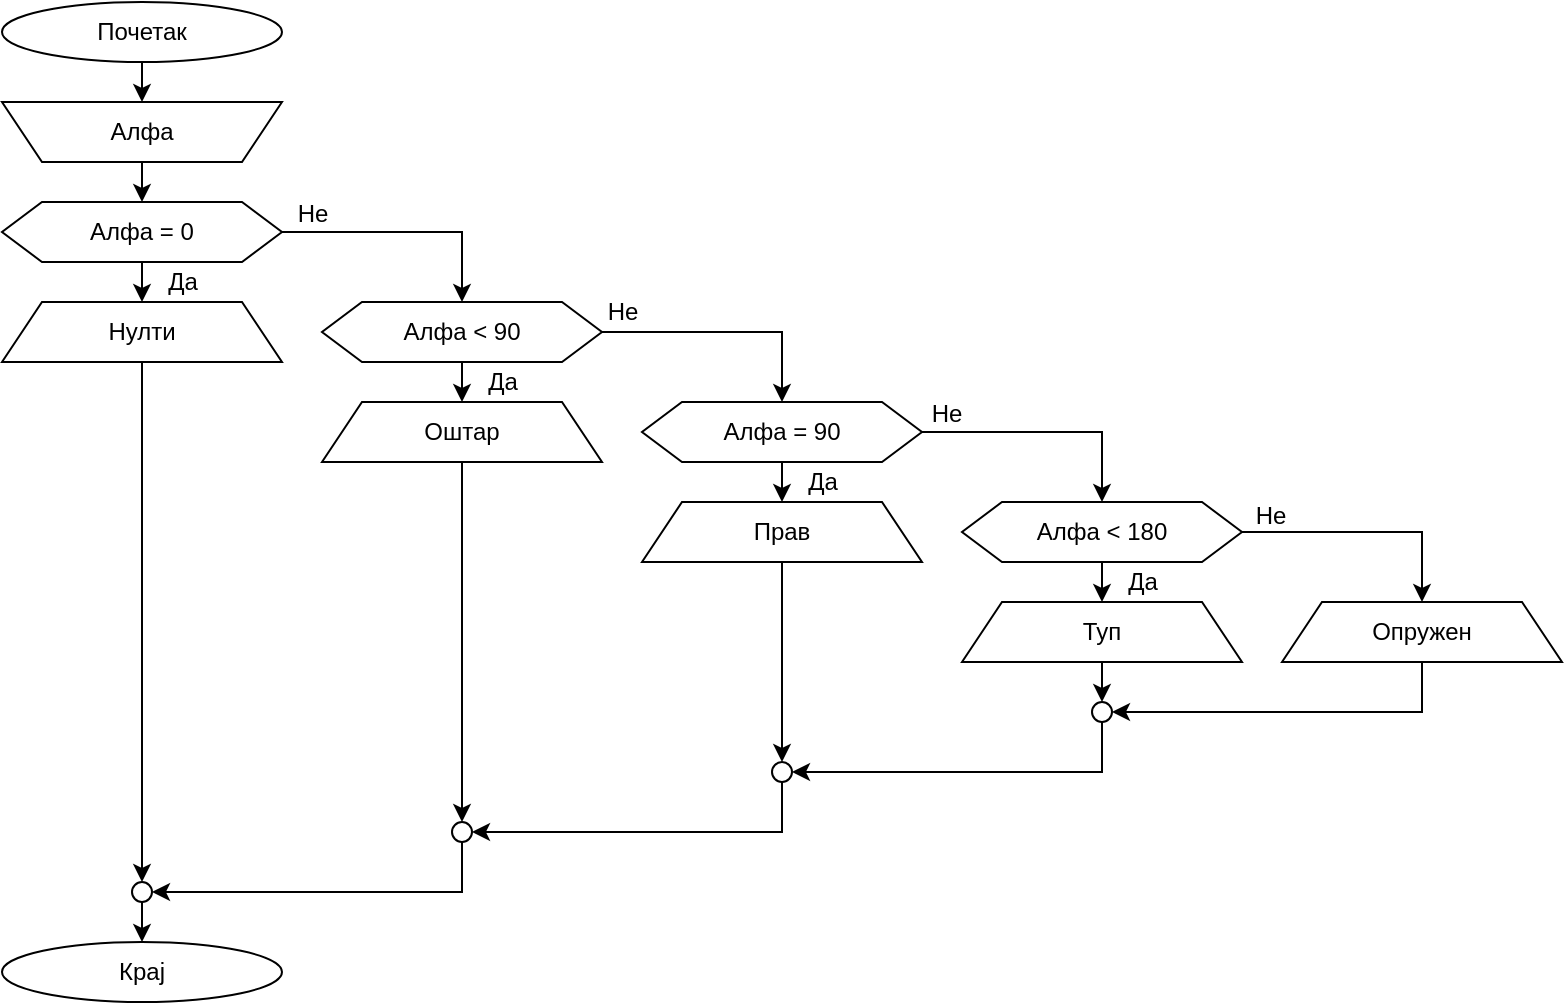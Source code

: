 <mxfile version="14.4.9" type="device"><diagram id="smJ1Roa4sSpEegRIfwg1" name="Page-1"><mxGraphModel dx="1221" dy="645" grid="1" gridSize="10" guides="1" tooltips="1" connect="1" arrows="1" fold="1" page="1" pageScale="1" pageWidth="827" pageHeight="1169" math="0" shadow="0"><root><mxCell id="0"/><mxCell id="1" parent="0"/><mxCell id="aMRxZVz-O7Vj3Dq3dVBa-13" style="edgeStyle=orthogonalEdgeStyle;rounded=0;orthogonalLoop=1;jettySize=auto;html=1;exitX=0.5;exitY=1;exitDx=0;exitDy=0;entryX=0.5;entryY=1;entryDx=0;entryDy=0;" edge="1" parent="1" source="aMRxZVz-O7Vj3Dq3dVBa-1" target="aMRxZVz-O7Vj3Dq3dVBa-2"><mxGeometry relative="1" as="geometry"/></mxCell><mxCell id="aMRxZVz-O7Vj3Dq3dVBa-1" value="Почетак" style="ellipse;whiteSpace=wrap;html=1;" vertex="1" parent="1"><mxGeometry x="40" y="20" width="140" height="30" as="geometry"/></mxCell><mxCell id="aMRxZVz-O7Vj3Dq3dVBa-47" style="edgeStyle=orthogonalEdgeStyle;rounded=0;orthogonalLoop=1;jettySize=auto;html=1;exitX=0.5;exitY=0;exitDx=0;exitDy=0;entryX=0.5;entryY=0;entryDx=0;entryDy=0;" edge="1" parent="1" source="aMRxZVz-O7Vj3Dq3dVBa-2" target="aMRxZVz-O7Vj3Dq3dVBa-5"><mxGeometry relative="1" as="geometry"/></mxCell><mxCell id="aMRxZVz-O7Vj3Dq3dVBa-2" value="Алфа" style="shape=trapezoid;perimeter=trapezoidPerimeter;whiteSpace=wrap;html=1;fixedSize=1;direction=west;" vertex="1" parent="1"><mxGeometry x="40" y="70" width="140" height="30" as="geometry"/></mxCell><mxCell id="aMRxZVz-O7Vj3Dq3dVBa-48" style="edgeStyle=orthogonalEdgeStyle;rounded=0;orthogonalLoop=1;jettySize=auto;html=1;exitX=0.5;exitY=1;exitDx=0;exitDy=0;entryX=0.5;entryY=0;entryDx=0;entryDy=0;" edge="1" parent="1" source="aMRxZVz-O7Vj3Dq3dVBa-5" target="aMRxZVz-O7Vj3Dq3dVBa-11"><mxGeometry relative="1" as="geometry"/></mxCell><mxCell id="aMRxZVz-O7Vj3Dq3dVBa-49" style="edgeStyle=orthogonalEdgeStyle;rounded=0;orthogonalLoop=1;jettySize=auto;html=1;exitX=1;exitY=0.5;exitDx=0;exitDy=0;entryX=0.5;entryY=0;entryDx=0;entryDy=0;" edge="1" parent="1" source="aMRxZVz-O7Vj3Dq3dVBa-5" target="aMRxZVz-O7Vj3Dq3dVBa-6"><mxGeometry relative="1" as="geometry"/></mxCell><mxCell id="aMRxZVz-O7Vj3Dq3dVBa-5" value="Алфа = 0" style="shape=hexagon;perimeter=hexagonPerimeter2;whiteSpace=wrap;html=1;fixedSize=1;" vertex="1" parent="1"><mxGeometry x="40" y="120" width="140" height="30" as="geometry"/></mxCell><mxCell id="aMRxZVz-O7Vj3Dq3dVBa-50" style="edgeStyle=orthogonalEdgeStyle;rounded=0;orthogonalLoop=1;jettySize=auto;html=1;exitX=0.5;exitY=1;exitDx=0;exitDy=0;entryX=0.5;entryY=0;entryDx=0;entryDy=0;" edge="1" parent="1" source="aMRxZVz-O7Vj3Dq3dVBa-6" target="aMRxZVz-O7Vj3Dq3dVBa-9"><mxGeometry relative="1" as="geometry"/></mxCell><mxCell id="aMRxZVz-O7Vj3Dq3dVBa-51" style="edgeStyle=orthogonalEdgeStyle;rounded=0;orthogonalLoop=1;jettySize=auto;html=1;exitX=1;exitY=0.5;exitDx=0;exitDy=0;entryX=0.5;entryY=0;entryDx=0;entryDy=0;" edge="1" parent="1" source="aMRxZVz-O7Vj3Dq3dVBa-6" target="aMRxZVz-O7Vj3Dq3dVBa-7"><mxGeometry relative="1" as="geometry"/></mxCell><mxCell id="aMRxZVz-O7Vj3Dq3dVBa-6" value="Алфа &amp;lt; 90" style="shape=hexagon;perimeter=hexagonPerimeter2;whiteSpace=wrap;html=1;fixedSize=1;" vertex="1" parent="1"><mxGeometry x="200" y="170" width="140" height="30" as="geometry"/></mxCell><mxCell id="aMRxZVz-O7Vj3Dq3dVBa-52" style="edgeStyle=orthogonalEdgeStyle;rounded=0;orthogonalLoop=1;jettySize=auto;html=1;exitX=1;exitY=0.5;exitDx=0;exitDy=0;entryX=0.5;entryY=0;entryDx=0;entryDy=0;" edge="1" parent="1" source="aMRxZVz-O7Vj3Dq3dVBa-7" target="aMRxZVz-O7Vj3Dq3dVBa-44"><mxGeometry relative="1" as="geometry"/></mxCell><mxCell id="aMRxZVz-O7Vj3Dq3dVBa-55" style="edgeStyle=orthogonalEdgeStyle;rounded=0;orthogonalLoop=1;jettySize=auto;html=1;exitX=0.5;exitY=1;exitDx=0;exitDy=0;entryX=0.5;entryY=0;entryDx=0;entryDy=0;" edge="1" parent="1" source="aMRxZVz-O7Vj3Dq3dVBa-7" target="aMRxZVz-O7Vj3Dq3dVBa-10"><mxGeometry relative="1" as="geometry"/></mxCell><mxCell id="aMRxZVz-O7Vj3Dq3dVBa-7" value="Алфа = 90" style="shape=hexagon;perimeter=hexagonPerimeter2;whiteSpace=wrap;html=1;fixedSize=1;" vertex="1" parent="1"><mxGeometry x="360" y="220" width="140" height="30" as="geometry"/></mxCell><mxCell id="aMRxZVz-O7Vj3Dq3dVBa-65" style="edgeStyle=orthogonalEdgeStyle;rounded=0;orthogonalLoop=1;jettySize=auto;html=1;exitX=0.5;exitY=1;exitDx=0;exitDy=0;entryX=0.5;entryY=0;entryDx=0;entryDy=0;" edge="1" parent="1" source="aMRxZVz-O7Vj3Dq3dVBa-9" target="aMRxZVz-O7Vj3Dq3dVBa-24"><mxGeometry relative="1" as="geometry"/></mxCell><mxCell id="aMRxZVz-O7Vj3Dq3dVBa-9" value="Оштар" style="shape=trapezoid;perimeter=trapezoidPerimeter;whiteSpace=wrap;html=1;fixedSize=1;direction=east;" vertex="1" parent="1"><mxGeometry x="200" y="220" width="140" height="30" as="geometry"/></mxCell><mxCell id="aMRxZVz-O7Vj3Dq3dVBa-64" style="edgeStyle=orthogonalEdgeStyle;rounded=0;orthogonalLoop=1;jettySize=auto;html=1;exitX=0.5;exitY=1;exitDx=0;exitDy=0;entryX=0.5;entryY=0;entryDx=0;entryDy=0;" edge="1" parent="1" source="aMRxZVz-O7Vj3Dq3dVBa-10" target="aMRxZVz-O7Vj3Dq3dVBa-29"><mxGeometry relative="1" as="geometry"/></mxCell><mxCell id="aMRxZVz-O7Vj3Dq3dVBa-10" value="Прав" style="shape=trapezoid;perimeter=trapezoidPerimeter;whiteSpace=wrap;html=1;fixedSize=1;direction=east;" vertex="1" parent="1"><mxGeometry x="360" y="270" width="140" height="30" as="geometry"/></mxCell><mxCell id="aMRxZVz-O7Vj3Dq3dVBa-70" style="edgeStyle=orthogonalEdgeStyle;rounded=0;orthogonalLoop=1;jettySize=auto;html=1;exitX=0.5;exitY=1;exitDx=0;exitDy=0;entryX=0.5;entryY=0;entryDx=0;entryDy=0;" edge="1" parent="1" source="aMRxZVz-O7Vj3Dq3dVBa-11" target="aMRxZVz-O7Vj3Dq3dVBa-62"><mxGeometry relative="1" as="geometry"/></mxCell><mxCell id="aMRxZVz-O7Vj3Dq3dVBa-11" value="Нулти" style="shape=trapezoid;perimeter=trapezoidPerimeter;whiteSpace=wrap;html=1;fixedSize=1;direction=east;" vertex="1" parent="1"><mxGeometry x="40" y="170" width="140" height="30" as="geometry"/></mxCell><mxCell id="aMRxZVz-O7Vj3Dq3dVBa-12" value="Крај" style="ellipse;whiteSpace=wrap;html=1;" vertex="1" parent="1"><mxGeometry x="40" y="490" width="140" height="30" as="geometry"/></mxCell><mxCell id="aMRxZVz-O7Vj3Dq3dVBa-68" style="edgeStyle=orthogonalEdgeStyle;rounded=0;orthogonalLoop=1;jettySize=auto;html=1;exitX=0.5;exitY=1;exitDx=0;exitDy=0;entryX=1;entryY=0.5;entryDx=0;entryDy=0;" edge="1" parent="1" source="aMRxZVz-O7Vj3Dq3dVBa-24" target="aMRxZVz-O7Vj3Dq3dVBa-62"><mxGeometry relative="1" as="geometry"/></mxCell><mxCell id="aMRxZVz-O7Vj3Dq3dVBa-24" value="" style="ellipse;whiteSpace=wrap;html=1;aspect=fixed;" vertex="1" parent="1"><mxGeometry x="265" y="430" width="10" height="10" as="geometry"/></mxCell><mxCell id="aMRxZVz-O7Vj3Dq3dVBa-60" style="edgeStyle=orthogonalEdgeStyle;rounded=0;orthogonalLoop=1;jettySize=auto;html=1;exitX=0.5;exitY=1;exitDx=0;exitDy=0;entryX=1;entryY=0.5;entryDx=0;entryDy=0;" edge="1" parent="1" source="aMRxZVz-O7Vj3Dq3dVBa-28" target="aMRxZVz-O7Vj3Dq3dVBa-29"><mxGeometry relative="1" as="geometry"/></mxCell><mxCell id="aMRxZVz-O7Vj3Dq3dVBa-28" value="" style="ellipse;whiteSpace=wrap;html=1;aspect=fixed;" vertex="1" parent="1"><mxGeometry x="585" y="370" width="10" height="10" as="geometry"/></mxCell><mxCell id="aMRxZVz-O7Vj3Dq3dVBa-63" style="edgeStyle=orthogonalEdgeStyle;rounded=0;orthogonalLoop=1;jettySize=auto;html=1;exitX=0.5;exitY=1;exitDx=0;exitDy=0;entryX=1;entryY=0.5;entryDx=0;entryDy=0;" edge="1" parent="1" source="aMRxZVz-O7Vj3Dq3dVBa-29" target="aMRxZVz-O7Vj3Dq3dVBa-24"><mxGeometry relative="1" as="geometry"/></mxCell><mxCell id="aMRxZVz-O7Vj3Dq3dVBa-29" value="" style="ellipse;whiteSpace=wrap;html=1;aspect=fixed;" vertex="1" parent="1"><mxGeometry x="425" y="400" width="10" height="10" as="geometry"/></mxCell><mxCell id="aMRxZVz-O7Vj3Dq3dVBa-53" style="edgeStyle=orthogonalEdgeStyle;rounded=0;orthogonalLoop=1;jettySize=auto;html=1;exitX=1;exitY=0.5;exitDx=0;exitDy=0;entryX=0.5;entryY=0;entryDx=0;entryDy=0;" edge="1" parent="1" source="aMRxZVz-O7Vj3Dq3dVBa-44" target="aMRxZVz-O7Vj3Dq3dVBa-46"><mxGeometry relative="1" as="geometry"/></mxCell><mxCell id="aMRxZVz-O7Vj3Dq3dVBa-54" style="edgeStyle=orthogonalEdgeStyle;rounded=0;orthogonalLoop=1;jettySize=auto;html=1;exitX=0.5;exitY=1;exitDx=0;exitDy=0;entryX=0.5;entryY=0;entryDx=0;entryDy=0;" edge="1" parent="1" source="aMRxZVz-O7Vj3Dq3dVBa-44" target="aMRxZVz-O7Vj3Dq3dVBa-45"><mxGeometry relative="1" as="geometry"/></mxCell><mxCell id="aMRxZVz-O7Vj3Dq3dVBa-44" value="Алфа &amp;lt; 180" style="shape=hexagon;perimeter=hexagonPerimeter2;whiteSpace=wrap;html=1;fixedSize=1;" vertex="1" parent="1"><mxGeometry x="520" y="270" width="140" height="30" as="geometry"/></mxCell><mxCell id="aMRxZVz-O7Vj3Dq3dVBa-56" style="edgeStyle=orthogonalEdgeStyle;rounded=0;orthogonalLoop=1;jettySize=auto;html=1;exitX=0.5;exitY=1;exitDx=0;exitDy=0;entryX=0.5;entryY=0;entryDx=0;entryDy=0;" edge="1" parent="1" source="aMRxZVz-O7Vj3Dq3dVBa-45" target="aMRxZVz-O7Vj3Dq3dVBa-28"><mxGeometry relative="1" as="geometry"/></mxCell><mxCell id="aMRxZVz-O7Vj3Dq3dVBa-45" value="Туп" style="shape=trapezoid;perimeter=trapezoidPerimeter;whiteSpace=wrap;html=1;fixedSize=1;direction=east;" vertex="1" parent="1"><mxGeometry x="520" y="320" width="140" height="30" as="geometry"/></mxCell><mxCell id="aMRxZVz-O7Vj3Dq3dVBa-57" style="edgeStyle=orthogonalEdgeStyle;rounded=0;orthogonalLoop=1;jettySize=auto;html=1;exitX=0.5;exitY=1;exitDx=0;exitDy=0;entryX=1;entryY=0.5;entryDx=0;entryDy=0;" edge="1" parent="1" source="aMRxZVz-O7Vj3Dq3dVBa-46" target="aMRxZVz-O7Vj3Dq3dVBa-28"><mxGeometry relative="1" as="geometry"/></mxCell><mxCell id="aMRxZVz-O7Vj3Dq3dVBa-46" value="Опружен" style="shape=trapezoid;perimeter=trapezoidPerimeter;whiteSpace=wrap;html=1;fixedSize=1;direction=east;" vertex="1" parent="1"><mxGeometry x="680" y="320" width="140" height="30" as="geometry"/></mxCell><mxCell id="aMRxZVz-O7Vj3Dq3dVBa-69" style="edgeStyle=orthogonalEdgeStyle;rounded=0;orthogonalLoop=1;jettySize=auto;html=1;exitX=0.5;exitY=1;exitDx=0;exitDy=0;entryX=0.5;entryY=0;entryDx=0;entryDy=0;" edge="1" parent="1" source="aMRxZVz-O7Vj3Dq3dVBa-62" target="aMRxZVz-O7Vj3Dq3dVBa-12"><mxGeometry relative="1" as="geometry"/></mxCell><mxCell id="aMRxZVz-O7Vj3Dq3dVBa-62" value="" style="ellipse;whiteSpace=wrap;html=1;aspect=fixed;" vertex="1" parent="1"><mxGeometry x="105" y="460" width="10" height="10" as="geometry"/></mxCell><mxCell id="aMRxZVz-O7Vj3Dq3dVBa-71" value="Да" style="text;html=1;align=center;verticalAlign=middle;resizable=0;points=[];autosize=1;" vertex="1" parent="1"><mxGeometry x="115" y="150" width="30" height="20" as="geometry"/></mxCell><mxCell id="aMRxZVz-O7Vj3Dq3dVBa-72" value="Не" style="text;html=1;align=center;verticalAlign=middle;resizable=0;points=[];autosize=1;" vertex="1" parent="1"><mxGeometry x="180" y="116" width="30" height="20" as="geometry"/></mxCell><mxCell id="aMRxZVz-O7Vj3Dq3dVBa-73" value="Да" style="text;html=1;align=center;verticalAlign=middle;resizable=0;points=[];autosize=1;" vertex="1" parent="1"><mxGeometry x="275" y="200" width="30" height="20" as="geometry"/></mxCell><mxCell id="aMRxZVz-O7Vj3Dq3dVBa-74" value="Не" style="text;html=1;align=center;verticalAlign=middle;resizable=0;points=[];autosize=1;" vertex="1" parent="1"><mxGeometry x="335" y="165" width="30" height="20" as="geometry"/></mxCell><mxCell id="aMRxZVz-O7Vj3Dq3dVBa-75" value="Да" style="text;html=1;align=center;verticalAlign=middle;resizable=0;points=[];autosize=1;" vertex="1" parent="1"><mxGeometry x="435" y="250" width="30" height="20" as="geometry"/></mxCell><mxCell id="aMRxZVz-O7Vj3Dq3dVBa-76" value="Не" style="text;html=1;align=center;verticalAlign=middle;resizable=0;points=[];autosize=1;" vertex="1" parent="1"><mxGeometry x="497" y="216" width="30" height="20" as="geometry"/></mxCell><mxCell id="aMRxZVz-O7Vj3Dq3dVBa-77" value="Да" style="text;html=1;align=center;verticalAlign=middle;resizable=0;points=[];autosize=1;" vertex="1" parent="1"><mxGeometry x="595" y="300" width="30" height="20" as="geometry"/></mxCell><mxCell id="aMRxZVz-O7Vj3Dq3dVBa-78" value="Не" style="text;html=1;align=center;verticalAlign=middle;resizable=0;points=[];autosize=1;" vertex="1" parent="1"><mxGeometry x="659" y="267" width="30" height="20" as="geometry"/></mxCell></root></mxGraphModel></diagram></mxfile>
